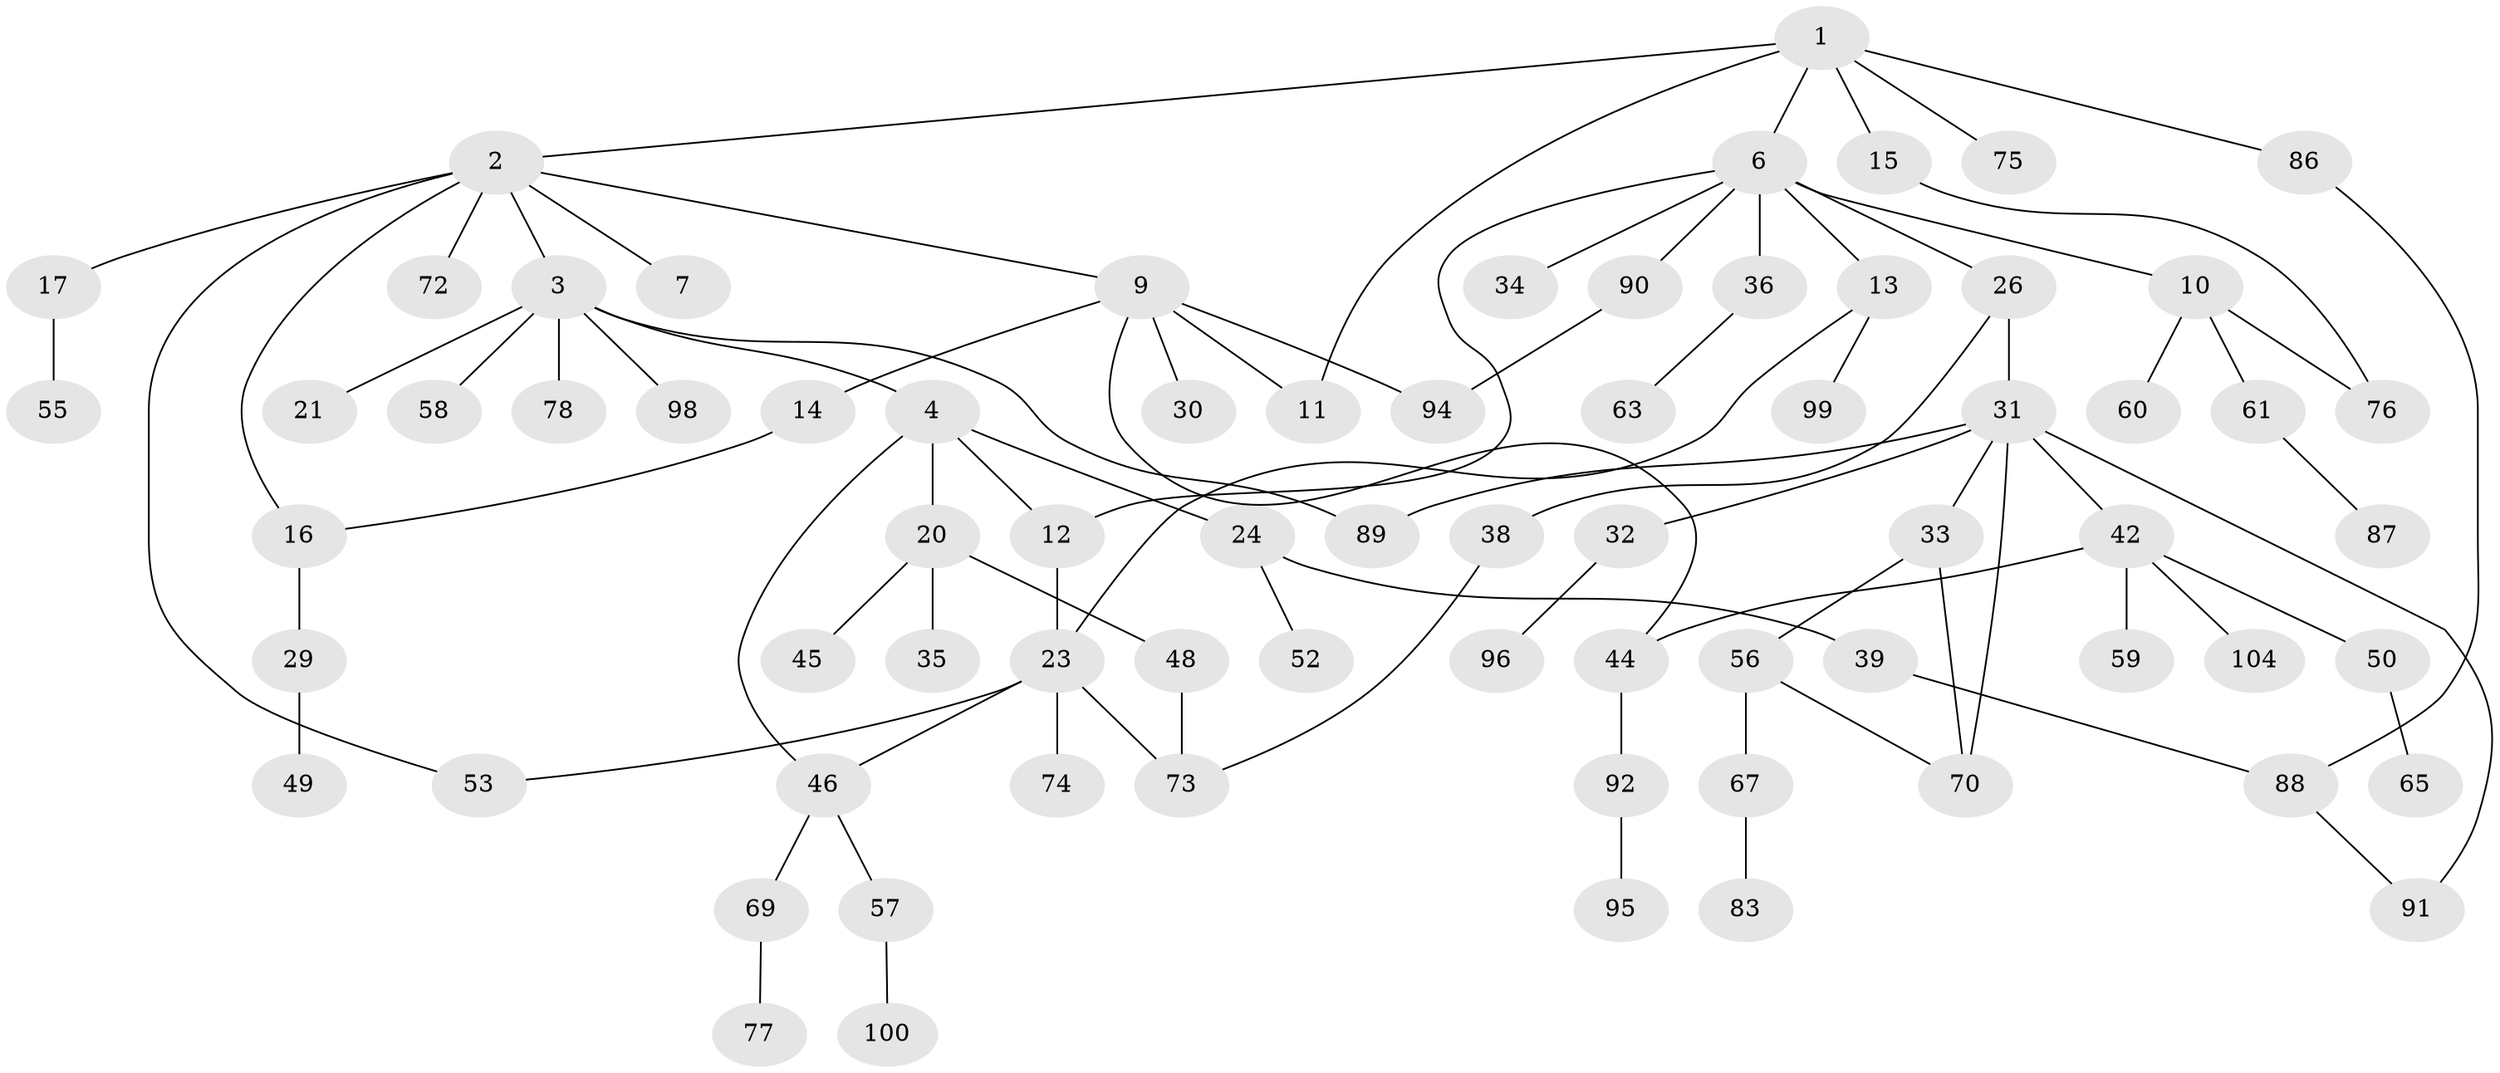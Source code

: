 // Generated by graph-tools (version 1.1) at 2025/23/03/03/25 07:23:33]
// undirected, 73 vertices, 88 edges
graph export_dot {
graph [start="1"]
  node [color=gray90,style=filled];
  1 [super="+40"];
  2;
  3 [super="+68"];
  4 [super="+5"];
  6 [super="+8"];
  7 [super="+62"];
  9 [super="+18"];
  10 [super="+19"];
  11 [super="+82"];
  12 [super="+28"];
  13 [super="+22"];
  14;
  15 [super="+79"];
  16;
  17 [super="+66"];
  20 [super="+27"];
  21;
  23 [super="+41"];
  24 [super="+25"];
  26 [super="+64"];
  29 [super="+37"];
  30;
  31 [super="+97"];
  32 [super="+54"];
  33;
  34;
  35;
  36 [super="+43"];
  38;
  39 [super="+105"];
  42 [super="+47"];
  44 [super="+51"];
  45;
  46;
  48 [super="+103"];
  49;
  50;
  52 [super="+81"];
  53 [super="+80"];
  55;
  56 [super="+71"];
  57;
  58;
  59;
  60;
  61 [super="+85"];
  63;
  65;
  67;
  69;
  70 [super="+84"];
  72 [super="+102"];
  73 [super="+101"];
  74;
  75;
  76;
  77;
  78;
  83;
  86;
  87;
  88 [super="+93"];
  89;
  90;
  91;
  92;
  94;
  95;
  96;
  98;
  99;
  100;
  104;
  1 -- 2;
  1 -- 6;
  1 -- 15;
  1 -- 86;
  1 -- 75;
  1 -- 11;
  2 -- 3;
  2 -- 7;
  2 -- 9;
  2 -- 17;
  2 -- 72;
  2 -- 16;
  2 -- 53;
  3 -- 4;
  3 -- 21;
  3 -- 58;
  3 -- 89;
  3 -- 98;
  3 -- 78;
  4 -- 12;
  4 -- 20;
  4 -- 46;
  4 -- 24;
  6 -- 26;
  6 -- 34;
  6 -- 36;
  6 -- 90;
  6 -- 10;
  6 -- 13;
  6 -- 12;
  9 -- 11;
  9 -- 14;
  9 -- 30;
  9 -- 44;
  9 -- 94;
  10 -- 60;
  10 -- 61;
  10 -- 76;
  12 -- 23;
  13 -- 23;
  13 -- 99;
  14 -- 16;
  15 -- 76;
  16 -- 29;
  17 -- 55;
  20 -- 35;
  20 -- 45;
  20 -- 48;
  23 -- 74;
  23 -- 46;
  23 -- 73;
  23 -- 53;
  24 -- 52;
  24 -- 39;
  26 -- 31;
  26 -- 38;
  29 -- 49;
  31 -- 32;
  31 -- 33;
  31 -- 42;
  31 -- 70;
  31 -- 91;
  31 -- 89;
  32 -- 96;
  33 -- 56;
  33 -- 70;
  36 -- 63;
  38 -- 73;
  39 -- 88;
  42 -- 104;
  42 -- 44;
  42 -- 59;
  42 -- 50;
  44 -- 92;
  46 -- 57;
  46 -- 69;
  48 -- 73;
  50 -- 65;
  56 -- 67;
  56 -- 70;
  57 -- 100;
  61 -- 87;
  67 -- 83;
  69 -- 77;
  86 -- 88;
  88 -- 91;
  90 -- 94;
  92 -- 95;
}
